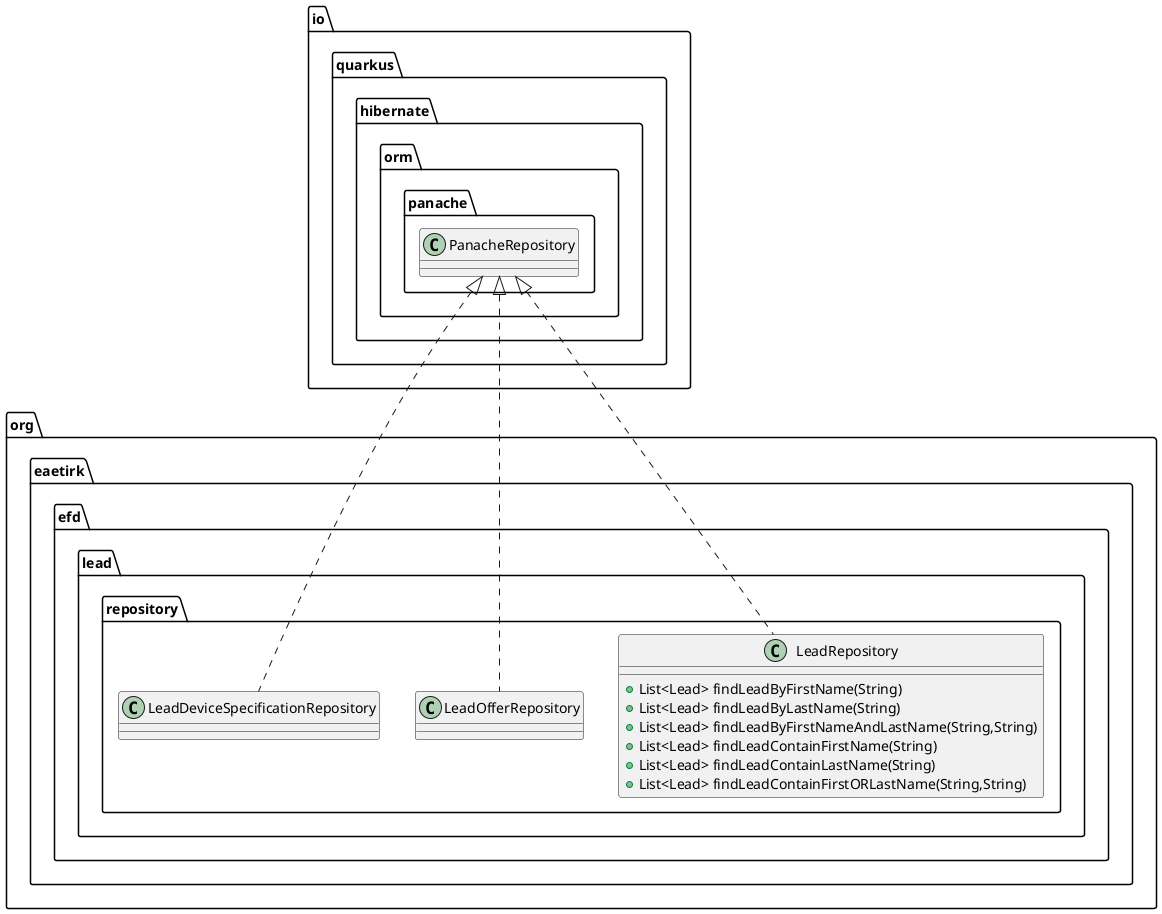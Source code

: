 @startuml
class org.eaetirk.efd.lead.repository.LeadRepository {
+ List<Lead> findLeadByFirstName(String)
+ List<Lead> findLeadByLastName(String)
+ List<Lead> findLeadByFirstNameAndLastName(String,String)
+ List<Lead> findLeadContainFirstName(String)
+ List<Lead> findLeadContainLastName(String)
+ List<Lead> findLeadContainFirstORLastName(String,String)
}

class org.eaetirk.efd.lead.repository.LeadOfferRepository {
}
class org.eaetirk.efd.lead.repository.LeadDeviceSpecificationRepository {
}


io.quarkus.hibernate.orm.panache.PanacheRepository <|.. org.eaetirk.efd.lead.repository.LeadRepository
io.quarkus.hibernate.orm.panache.PanacheRepository <|.. org.eaetirk.efd.lead.repository.LeadOfferRepository
io.quarkus.hibernate.orm.panache.PanacheRepository <|.. org.eaetirk.efd.lead.repository.LeadDeviceSpecificationRepository
@enduml